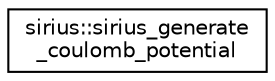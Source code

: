 digraph "Graphical Class Hierarchy"
{
 // INTERACTIVE_SVG=YES
  edge [fontname="Helvetica",fontsize="10",labelfontname="Helvetica",labelfontsize="10"];
  node [fontname="Helvetica",fontsize="10",shape=record];
  rankdir="LR";
  Node1 [label="sirius::sirius_generate\l_coulomb_potential",height=0.2,width=0.4,color="black", fillcolor="white", style="filled",URL="$interfacesirius_1_1sirius__generate__coulomb__potential.html"];
}
